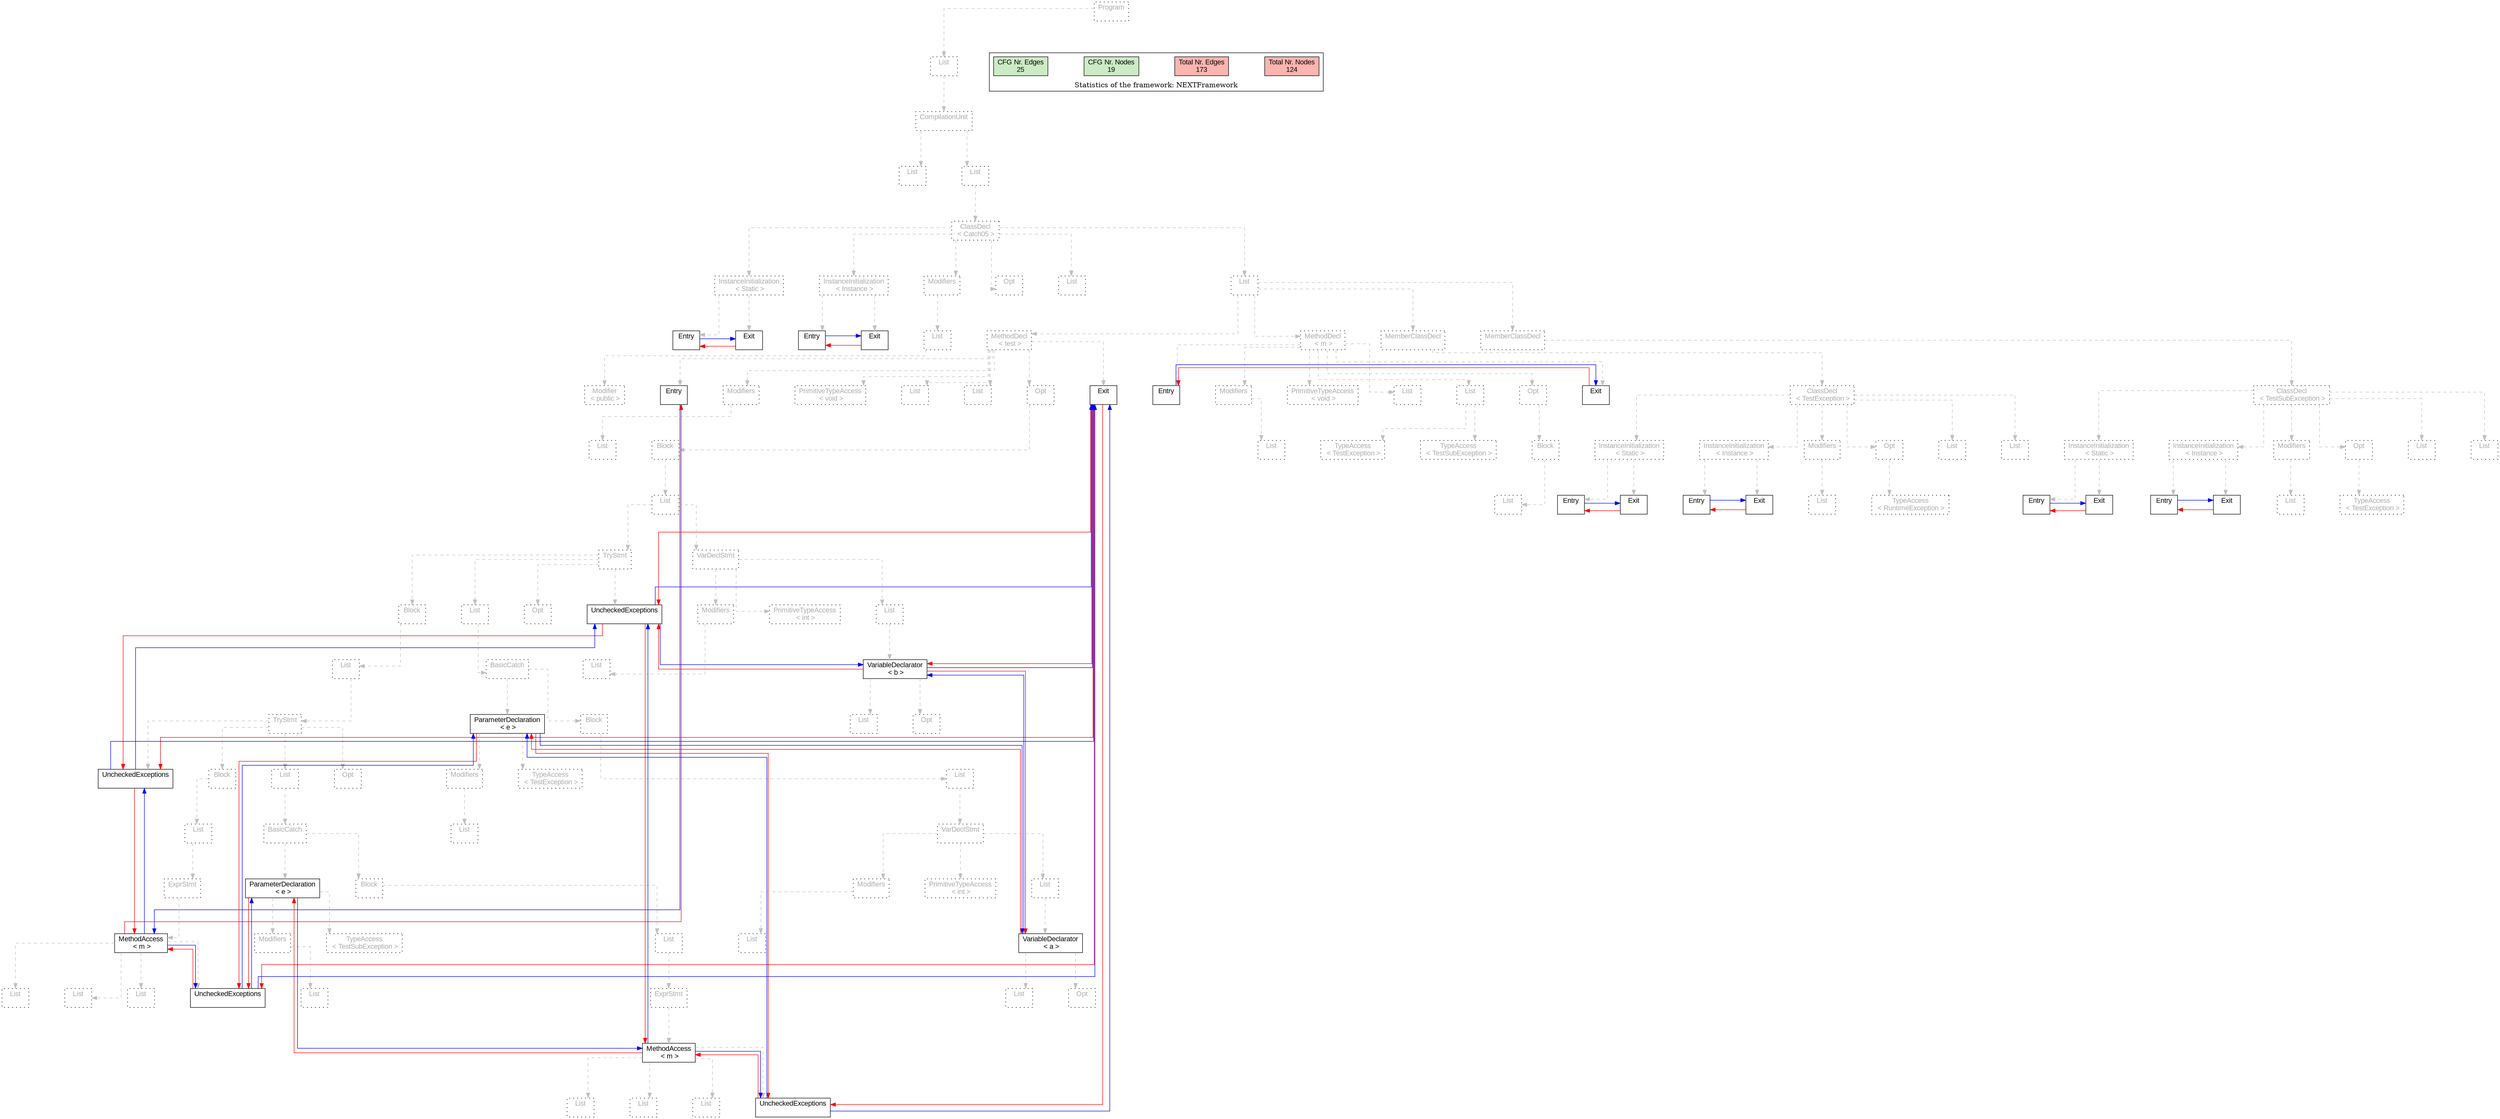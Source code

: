 digraph G {
graph [splines=ortho, nodesep="1", ranksep="1"]
node [shape=rect, fontname=Arial];
{ rank = same; "Program[0]"}
{ rank = same; "List[1]"}
{ rank = same; "CompilationUnit[2]"}
{ rank = same; "List[3]"; "List[4]"}
{ rank = same; "ClassDecl[5]"}
{ rank = same; "Modifiers[22]"; "Opt[25]"; "List[26]"; "List[27]"; "InstanceInitialization[6]"; "InstanceInitialization[14]"}
{ rank = same; "List[23]"; "MethodDecl[28]"; "MethodDecl[92]"; "MemberClassDecl[104]"; "MemberClassDecl[128]"; "Entry[7]"; "Exit[8]"; "Entry[15]"; "Exit[16]"}
{ rank = same; "Modifier[24]"; "Entry[29]"; "Modifiers[30]"; "PrimitiveTypeAccess[32]"; "List[33]"; "List[34]"; "Opt[35]"; "Exit[36]"; "Entry[93]"; "Modifiers[94]"; "PrimitiveTypeAccess[96]"; "List[97]"; "List[98]"; "Opt[101]"; "Exit[102]"; "ClassDecl[105]"; "ClassDecl[129]"}
{ rank = same; "List[31]"; "Block[36]"; "List[95]"; "TypeAccess[99]"; "TypeAccess[100]"; "Block[102]"; "Modifiers[122]"; "Opt[124]"; "List[126]"; "List[127]"; "InstanceInitialization[106]"; "InstanceInitialization[114]"; "Modifiers[146]"; "Opt[148]"; "List[150]"; "List[151]"; "InstanceInitialization[130]"; "InstanceInitialization[138]"}
{ rank = same; "List[37]"; "List[103]"; "List[123]"; "TypeAccess[125]"; "Entry[107]"; "Exit[108]"; "Entry[115]"; "Exit[116]"; "List[147]"; "TypeAccess[149]"; "Entry[131]"; "Exit[132]"; "Entry[139]"; "Exit[140]"}
{ rank = same; "TryStmt[38]"; "VarDeclStmt[84]"}
{ rank = same; "Block[39]"; "List[66]"; "Opt[82]"; "UncheckedExceptions[83]"; "Modifiers[85]"; "PrimitiveTypeAccess[87]"; "List[88]"}
{ rank = same; "List[40]"; "BasicCatch[67]"; "List[86]"; "VariableDeclarator[89]"}
{ rank = same; "TryStmt[41]"; "ParameterDeclaration[68]"; "Block[72]"; "List[90]"; "Opt[91]"}
{ rank = same; "Block[42]"; "List[50]"; "Opt[64]"; "UncheckedExceptions[65]"; "Modifiers[69]"; "TypeAccess[71]"; "List[73]"}
{ rank = same; "List[43]"; "BasicCatch[51]"; "List[70]"; "VarDeclStmt[74]"}
{ rank = same; "MethodAccess[45]"; "Modifiers[53]"; "TypeAccess[55]"; "List[57]"; "List[76]"; "VariableDeclarator[79]"}
{ rank = same; "ExprStmt[44]"; "ParameterDeclaration[52]"; "Block[56]"; "Modifiers[75]"; "PrimitiveTypeAccess[77]"; "List[78]"}
{ rank = same; "MethodAccess[59]"}
{ rank = same; "List[47]"; "List[48]"; "List[49]"; "UncheckedExceptions[46]"; "List[54]"; "ExprStmt[58]"; "List[80]"; "Opt[81]"}
{ rank = same; "List[61]"; "List[62]"; "List[63]"; "UncheckedExceptions[60]"}
"Program[0]" [label="Program\n ", style= dotted   fillcolor="#eeeeee" fontcolor="#aaaaaa"  ]
"List[1]" [label="List\n ", style= dotted   fillcolor="#eeeeee" fontcolor="#aaaaaa"  ]
"CompilationUnit[2]" [label="CompilationUnit\n ", style= dotted   fillcolor="#eeeeee" fontcolor="#aaaaaa"  ]
"List[3]" [label="List\n ", style= dotted   fillcolor="#eeeeee" fontcolor="#aaaaaa"  ]
"List[4]" [label="List\n ", style= dotted   fillcolor="#eeeeee" fontcolor="#aaaaaa"  ]
"ClassDecl[5]" [label="ClassDecl\n < Catch05 >", style= dotted   fillcolor="#eeeeee" fontcolor="#aaaaaa"  ]
"Modifiers[22]" [label="Modifiers\n ", style= dotted   fillcolor="#eeeeee" fontcolor="#aaaaaa"  ]
"List[23]" [label="List\n ", style= dotted   fillcolor="#eeeeee" fontcolor="#aaaaaa"  ]
"Modifier[24]" [label="Modifier\n < public >", style= dotted   fillcolor="#eeeeee" fontcolor="#aaaaaa"  ]
"Opt[25]" [label="Opt\n ", style= dotted   fillcolor="#eeeeee" fontcolor="#aaaaaa"  ]
"List[26]" [label="List\n ", style= dotted   fillcolor="#eeeeee" fontcolor="#aaaaaa"  ]
"List[27]" [label="List\n ", style= dotted   fillcolor="#eeeeee" fontcolor="#aaaaaa"  ]
"MethodDecl[28]" [label="MethodDecl\n < test >", style= dotted   fillcolor="#eeeeee" fontcolor="#aaaaaa"  ]
"Entry[29]" [label="Entry\n ", fillcolor=white   style=filled  ]
"Modifiers[30]" [label="Modifiers\n ", style= dotted   fillcolor="#eeeeee" fontcolor="#aaaaaa"  ]
"List[31]" [label="List\n ", style= dotted   fillcolor="#eeeeee" fontcolor="#aaaaaa"  ]
"PrimitiveTypeAccess[32]" [label="PrimitiveTypeAccess\n < void >", style= dotted   fillcolor="#eeeeee" fontcolor="#aaaaaa"  ]
"List[33]" [label="List\n ", style= dotted   fillcolor="#eeeeee" fontcolor="#aaaaaa"  ]
"List[34]" [label="List\n ", style= dotted   fillcolor="#eeeeee" fontcolor="#aaaaaa"  ]
"Opt[35]" [label="Opt\n ", style= dotted   fillcolor="#eeeeee" fontcolor="#aaaaaa"  ]
"Block[36]" [label="Block\n ", style= dotted   fillcolor="#eeeeee" fontcolor="#aaaaaa"  ]
"List[37]" [label="List\n ", style= dotted   fillcolor="#eeeeee" fontcolor="#aaaaaa"  ]
"TryStmt[38]" [label="TryStmt\n ", style= dotted   fillcolor="#eeeeee" fontcolor="#aaaaaa"  ]
"Block[39]" [label="Block\n ", style= dotted   fillcolor="#eeeeee" fontcolor="#aaaaaa"  ]
"List[40]" [label="List\n ", style= dotted   fillcolor="#eeeeee" fontcolor="#aaaaaa"  ]
"TryStmt[41]" [label="TryStmt\n ", style= dotted   fillcolor="#eeeeee" fontcolor="#aaaaaa"  ]
"Block[42]" [label="Block\n ", style= dotted   fillcolor="#eeeeee" fontcolor="#aaaaaa"  ]
"List[43]" [label="List\n ", style= dotted   fillcolor="#eeeeee" fontcolor="#aaaaaa"  ]
"ExprStmt[44]" [label="ExprStmt\n ", style= dotted   fillcolor="#eeeeee" fontcolor="#aaaaaa"  ]
"MethodAccess[45]" [label="MethodAccess\n < m >", fillcolor=white   style=filled  ]
"List[47]" [label="List\n ", style= dotted   fillcolor="#eeeeee" fontcolor="#aaaaaa"  ]
"List[48]" [label="List\n ", style= dotted   fillcolor="#eeeeee" fontcolor="#aaaaaa"  ]
"List[49]" [label="List\n ", style= dotted   fillcolor="#eeeeee" fontcolor="#aaaaaa"  ]
"UncheckedExceptions[46]" [label="UncheckedExceptions\n ", fillcolor=white   style=filled  ]
"List[50]" [label="List\n ", style= dotted   fillcolor="#eeeeee" fontcolor="#aaaaaa"  ]
"BasicCatch[51]" [label="BasicCatch\n ", style= dotted   fillcolor="#eeeeee" fontcolor="#aaaaaa"  ]
"ParameterDeclaration[52]" [label="ParameterDeclaration\n < e >", fillcolor=white   style=filled  ]
"Modifiers[53]" [label="Modifiers\n ", style= dotted   fillcolor="#eeeeee" fontcolor="#aaaaaa"  ]
"List[54]" [label="List\n ", style= dotted   fillcolor="#eeeeee" fontcolor="#aaaaaa"  ]
"TypeAccess[55]" [label="TypeAccess\n < TestSubException >", style= dotted   fillcolor="#eeeeee" fontcolor="#aaaaaa"  ]
"Block[56]" [label="Block\n ", style= dotted   fillcolor="#eeeeee" fontcolor="#aaaaaa"  ]
"List[57]" [label="List\n ", style= dotted   fillcolor="#eeeeee" fontcolor="#aaaaaa"  ]
"ExprStmt[58]" [label="ExprStmt\n ", style= dotted   fillcolor="#eeeeee" fontcolor="#aaaaaa"  ]
"MethodAccess[59]" [label="MethodAccess\n < m >", fillcolor=white   style=filled  ]
"List[61]" [label="List\n ", style= dotted   fillcolor="#eeeeee" fontcolor="#aaaaaa"  ]
"List[62]" [label="List\n ", style= dotted   fillcolor="#eeeeee" fontcolor="#aaaaaa"  ]
"List[63]" [label="List\n ", style= dotted   fillcolor="#eeeeee" fontcolor="#aaaaaa"  ]
"UncheckedExceptions[60]" [label="UncheckedExceptions\n ", fillcolor=white   style=filled  ]
"Opt[64]" [label="Opt\n ", style= dotted   fillcolor="#eeeeee" fontcolor="#aaaaaa"  ]
"UncheckedExceptions[65]" [label="UncheckedExceptions\n ", fillcolor=white   style=filled  ]
"List[66]" [label="List\n ", style= dotted   fillcolor="#eeeeee" fontcolor="#aaaaaa"  ]
"BasicCatch[67]" [label="BasicCatch\n ", style= dotted   fillcolor="#eeeeee" fontcolor="#aaaaaa"  ]
"ParameterDeclaration[68]" [label="ParameterDeclaration\n < e >", fillcolor=white   style=filled  ]
"Modifiers[69]" [label="Modifiers\n ", style= dotted   fillcolor="#eeeeee" fontcolor="#aaaaaa"  ]
"List[70]" [label="List\n ", style= dotted   fillcolor="#eeeeee" fontcolor="#aaaaaa"  ]
"TypeAccess[71]" [label="TypeAccess\n < TestException >", style= dotted   fillcolor="#eeeeee" fontcolor="#aaaaaa"  ]
"Block[72]" [label="Block\n ", style= dotted   fillcolor="#eeeeee" fontcolor="#aaaaaa"  ]
"List[73]" [label="List\n ", style= dotted   fillcolor="#eeeeee" fontcolor="#aaaaaa"  ]
"VarDeclStmt[74]" [label="VarDeclStmt\n ", style= dotted   fillcolor="#eeeeee" fontcolor="#aaaaaa"  ]
"Modifiers[75]" [label="Modifiers\n ", style= dotted   fillcolor="#eeeeee" fontcolor="#aaaaaa"  ]
"List[76]" [label="List\n ", style= dotted   fillcolor="#eeeeee" fontcolor="#aaaaaa"  ]
"PrimitiveTypeAccess[77]" [label="PrimitiveTypeAccess\n < int >", style= dotted   fillcolor="#eeeeee" fontcolor="#aaaaaa"  ]
"List[78]" [label="List\n ", style= dotted   fillcolor="#eeeeee" fontcolor="#aaaaaa"  ]
"VariableDeclarator[79]" [label="VariableDeclarator\n < a >", fillcolor=white   style=filled  ]
"List[80]" [label="List\n ", style= dotted   fillcolor="#eeeeee" fontcolor="#aaaaaa"  ]
"Opt[81]" [label="Opt\n ", style= dotted   fillcolor="#eeeeee" fontcolor="#aaaaaa"  ]
"Opt[82]" [label="Opt\n ", style= dotted   fillcolor="#eeeeee" fontcolor="#aaaaaa"  ]
"UncheckedExceptions[83]" [label="UncheckedExceptions\n ", fillcolor=white   style=filled  ]
"VarDeclStmt[84]" [label="VarDeclStmt\n ", style= dotted   fillcolor="#eeeeee" fontcolor="#aaaaaa"  ]
"Modifiers[85]" [label="Modifiers\n ", style= dotted   fillcolor="#eeeeee" fontcolor="#aaaaaa"  ]
"List[86]" [label="List\n ", style= dotted   fillcolor="#eeeeee" fontcolor="#aaaaaa"  ]
"PrimitiveTypeAccess[87]" [label="PrimitiveTypeAccess\n < int >", style= dotted   fillcolor="#eeeeee" fontcolor="#aaaaaa"  ]
"List[88]" [label="List\n ", style= dotted   fillcolor="#eeeeee" fontcolor="#aaaaaa"  ]
"VariableDeclarator[89]" [label="VariableDeclarator\n < b >", fillcolor=white   style=filled  ]
"List[90]" [label="List\n ", style= dotted   fillcolor="#eeeeee" fontcolor="#aaaaaa"  ]
"Opt[91]" [label="Opt\n ", style= dotted   fillcolor="#eeeeee" fontcolor="#aaaaaa"  ]
"Exit[36]" [label="Exit\n ", fillcolor=white   style=filled  ]
"MethodDecl[92]" [label="MethodDecl\n < m >", style= dotted   fillcolor="#eeeeee" fontcolor="#aaaaaa"  ]
"Entry[93]" [label="Entry\n ", fillcolor=white   style=filled  ]
"Modifiers[94]" [label="Modifiers\n ", style= dotted   fillcolor="#eeeeee" fontcolor="#aaaaaa"  ]
"List[95]" [label="List\n ", style= dotted   fillcolor="#eeeeee" fontcolor="#aaaaaa"  ]
"PrimitiveTypeAccess[96]" [label="PrimitiveTypeAccess\n < void >", style= dotted   fillcolor="#eeeeee" fontcolor="#aaaaaa"  ]
"List[97]" [label="List\n ", style= dotted   fillcolor="#eeeeee" fontcolor="#aaaaaa"  ]
"List[98]" [label="List\n ", style= dotted   fillcolor="#eeeeee" fontcolor="#aaaaaa"  ]
"TypeAccess[99]" [label="TypeAccess\n < TestException >", style= dotted   fillcolor="#eeeeee" fontcolor="#aaaaaa"  ]
"TypeAccess[100]" [label="TypeAccess\n < TestSubException >", style= dotted   fillcolor="#eeeeee" fontcolor="#aaaaaa"  ]
"Opt[101]" [label="Opt\n ", style= dotted   fillcolor="#eeeeee" fontcolor="#aaaaaa"  ]
"Block[102]" [label="Block\n ", style= dotted   fillcolor="#eeeeee" fontcolor="#aaaaaa"  ]
"List[103]" [label="List\n ", style= dotted   fillcolor="#eeeeee" fontcolor="#aaaaaa"  ]
"Exit[102]" [label="Exit\n ", fillcolor=white   style=filled  ]
"MemberClassDecl[104]" [label="MemberClassDecl\n ", style= dotted   fillcolor="#eeeeee" fontcolor="#aaaaaa"  ]
"ClassDecl[105]" [label="ClassDecl\n < TestException >", style= dotted   fillcolor="#eeeeee" fontcolor="#aaaaaa"  ]
"Modifiers[122]" [label="Modifiers\n ", style= dotted   fillcolor="#eeeeee" fontcolor="#aaaaaa"  ]
"List[123]" [label="List\n ", style= dotted   fillcolor="#eeeeee" fontcolor="#aaaaaa"  ]
"Opt[124]" [label="Opt\n ", style= dotted   fillcolor="#eeeeee" fontcolor="#aaaaaa"  ]
"TypeAccess[125]" [label="TypeAccess\n < RuntimeException >", style= dotted   fillcolor="#eeeeee" fontcolor="#aaaaaa"  ]
"List[126]" [label="List\n ", style= dotted   fillcolor="#eeeeee" fontcolor="#aaaaaa"  ]
"List[127]" [label="List\n ", style= dotted   fillcolor="#eeeeee" fontcolor="#aaaaaa"  ]
"InstanceInitialization[106]" [label="InstanceInitialization\n < Instance >", style= dotted   fillcolor="#eeeeee" fontcolor="#aaaaaa"  ]
"Entry[107]" [label="Entry\n ", fillcolor=white   style=filled  ]
"Exit[108]" [label="Exit\n ", fillcolor=white   style=filled  ]
"InstanceInitialization[114]" [label="InstanceInitialization\n < Static >", style= dotted   fillcolor="#eeeeee" fontcolor="#aaaaaa"  ]
"Entry[115]" [label="Entry\n ", fillcolor=white   style=filled  ]
"Exit[116]" [label="Exit\n ", fillcolor=white   style=filled  ]
"MemberClassDecl[128]" [label="MemberClassDecl\n ", style= dotted   fillcolor="#eeeeee" fontcolor="#aaaaaa"  ]
"ClassDecl[129]" [label="ClassDecl\n < TestSubException >", style= dotted   fillcolor="#eeeeee" fontcolor="#aaaaaa"  ]
"Modifiers[146]" [label="Modifiers\n ", style= dotted   fillcolor="#eeeeee" fontcolor="#aaaaaa"  ]
"List[147]" [label="List\n ", style= dotted   fillcolor="#eeeeee" fontcolor="#aaaaaa"  ]
"Opt[148]" [label="Opt\n ", style= dotted   fillcolor="#eeeeee" fontcolor="#aaaaaa"  ]
"TypeAccess[149]" [label="TypeAccess\n < TestException >", style= dotted   fillcolor="#eeeeee" fontcolor="#aaaaaa"  ]
"List[150]" [label="List\n ", style= dotted   fillcolor="#eeeeee" fontcolor="#aaaaaa"  ]
"List[151]" [label="List\n ", style= dotted   fillcolor="#eeeeee" fontcolor="#aaaaaa"  ]
"InstanceInitialization[130]" [label="InstanceInitialization\n < Instance >", style= dotted   fillcolor="#eeeeee" fontcolor="#aaaaaa"  ]
"Entry[131]" [label="Entry\n ", fillcolor=white   style=filled  ]
"Exit[132]" [label="Exit\n ", fillcolor=white   style=filled  ]
"InstanceInitialization[138]" [label="InstanceInitialization\n < Static >", style= dotted   fillcolor="#eeeeee" fontcolor="#aaaaaa"  ]
"Entry[139]" [label="Entry\n ", fillcolor=white   style=filled  ]
"Exit[140]" [label="Exit\n ", fillcolor=white   style=filled  ]
"InstanceInitialization[6]" [label="InstanceInitialization\n < Instance >", style= dotted   fillcolor="#eeeeee" fontcolor="#aaaaaa"  ]
"Entry[7]" [label="Entry\n ", fillcolor=white   style=filled  ]
"Exit[8]" [label="Exit\n ", fillcolor=white   style=filled  ]
"InstanceInitialization[14]" [label="InstanceInitialization\n < Static >", style= dotted   fillcolor="#eeeeee" fontcolor="#aaaaaa"  ]
"Entry[15]" [label="Entry\n ", fillcolor=white   style=filled  ]
"Exit[16]" [label="Exit\n ", fillcolor=white   style=filled  ]
"CompilationUnit[2]" -> "List[3]" [style=dashed, color=gray]
"List[23]" -> "Modifier[24]" [style=dashed, color=gray]
"Modifiers[22]" -> "List[23]" [style=dashed, color=gray]
"ClassDecl[5]" -> "Modifiers[22]" [style=dashed, color=gray]
"ClassDecl[5]" -> "Opt[25]" [style=dashed, color=gray]
"ClassDecl[5]" -> "List[26]" [style=dashed, color=gray]
"MethodDecl[28]" -> "Entry[29]" [style=dashed, color=gray]
"Modifiers[30]" -> "List[31]" [style=dashed, color=gray]
"MethodDecl[28]" -> "Modifiers[30]" [style=dashed, color=gray]
"MethodDecl[28]" -> "PrimitiveTypeAccess[32]" [style=dashed, color=gray]
"MethodDecl[28]" -> "List[33]" [style=dashed, color=gray]
"MethodDecl[28]" -> "List[34]" [style=dashed, color=gray]
"MethodAccess[45]" -> "List[47]" [style=dashed, color=gray]
"MethodAccess[45]" -> "List[48]" [style=dashed, color=gray]
"MethodAccess[45]" -> "List[49]" [style=dashed, color=gray]
"MethodAccess[45]" -> "UncheckedExceptions[46]" [style=dashed, color=gray]
"ExprStmt[44]" -> "MethodAccess[45]" [style=dashed, color=gray]
"List[43]" -> "ExprStmt[44]" [style=dashed, color=gray]
"Block[42]" -> "List[43]" [style=dashed, color=gray]
"TryStmt[41]" -> "Block[42]" [style=dashed, color=gray]
"Modifiers[53]" -> "List[54]" [style=dashed, color=gray]
"ParameterDeclaration[52]" -> "Modifiers[53]" [style=dashed, color=gray]
"ParameterDeclaration[52]" -> "TypeAccess[55]" [style=dashed, color=gray]
"BasicCatch[51]" -> "ParameterDeclaration[52]" [style=dashed, color=gray]
"MethodAccess[59]" -> "List[61]" [style=dashed, color=gray]
"MethodAccess[59]" -> "List[62]" [style=dashed, color=gray]
"MethodAccess[59]" -> "List[63]" [style=dashed, color=gray]
"MethodAccess[59]" -> "UncheckedExceptions[60]" [style=dashed, color=gray]
"ExprStmt[58]" -> "MethodAccess[59]" [style=dashed, color=gray]
"List[57]" -> "ExprStmt[58]" [style=dashed, color=gray]
"Block[56]" -> "List[57]" [style=dashed, color=gray]
"BasicCatch[51]" -> "Block[56]" [style=dashed, color=gray]
"List[50]" -> "BasicCatch[51]" [style=dashed, color=gray]
"TryStmt[41]" -> "List[50]" [style=dashed, color=gray]
"TryStmt[41]" -> "Opt[64]" [style=dashed, color=gray]
"TryStmt[41]" -> "UncheckedExceptions[65]" [style=dashed, color=gray]
"List[40]" -> "TryStmt[41]" [style=dashed, color=gray]
"Block[39]" -> "List[40]" [style=dashed, color=gray]
"TryStmt[38]" -> "Block[39]" [style=dashed, color=gray]
"Modifiers[69]" -> "List[70]" [style=dashed, color=gray]
"ParameterDeclaration[68]" -> "Modifiers[69]" [style=dashed, color=gray]
"ParameterDeclaration[68]" -> "TypeAccess[71]" [style=dashed, color=gray]
"BasicCatch[67]" -> "ParameterDeclaration[68]" [style=dashed, color=gray]
"Modifiers[75]" -> "List[76]" [style=dashed, color=gray]
"VarDeclStmt[74]" -> "Modifiers[75]" [style=dashed, color=gray]
"VarDeclStmt[74]" -> "PrimitiveTypeAccess[77]" [style=dashed, color=gray]
"VariableDeclarator[79]" -> "List[80]" [style=dashed, color=gray]
"VariableDeclarator[79]" -> "Opt[81]" [style=dashed, color=gray]
"List[78]" -> "VariableDeclarator[79]" [style=dashed, color=gray]
"VarDeclStmt[74]" -> "List[78]" [style=dashed, color=gray]
"List[73]" -> "VarDeclStmt[74]" [style=dashed, color=gray]
"Block[72]" -> "List[73]" [style=dashed, color=gray]
"BasicCatch[67]" -> "Block[72]" [style=dashed, color=gray]
"List[66]" -> "BasicCatch[67]" [style=dashed, color=gray]
"TryStmt[38]" -> "List[66]" [style=dashed, color=gray]
"TryStmt[38]" -> "Opt[82]" [style=dashed, color=gray]
"TryStmt[38]" -> "UncheckedExceptions[83]" [style=dashed, color=gray]
"List[37]" -> "TryStmt[38]" [style=dashed, color=gray]
"Modifiers[85]" -> "List[86]" [style=dashed, color=gray]
"VarDeclStmt[84]" -> "Modifiers[85]" [style=dashed, color=gray]
"VarDeclStmt[84]" -> "PrimitiveTypeAccess[87]" [style=dashed, color=gray]
"VariableDeclarator[89]" -> "List[90]" [style=dashed, color=gray]
"VariableDeclarator[89]" -> "Opt[91]" [style=dashed, color=gray]
"List[88]" -> "VariableDeclarator[89]" [style=dashed, color=gray]
"VarDeclStmt[84]" -> "List[88]" [style=dashed, color=gray]
"List[37]" -> "VarDeclStmt[84]" [style=dashed, color=gray]
"Block[36]" -> "List[37]" [style=dashed, color=gray]
"Opt[35]" -> "Block[36]" [style=dashed, color=gray]
"MethodDecl[28]" -> "Opt[35]" [style=dashed, color=gray]
"MethodDecl[28]" -> "Exit[36]" [style=dashed, color=gray]
"List[27]" -> "MethodDecl[28]" [style=dashed, color=gray]
"MethodDecl[92]" -> "Entry[93]" [style=dashed, color=gray]
"Modifiers[94]" -> "List[95]" [style=dashed, color=gray]
"MethodDecl[92]" -> "Modifiers[94]" [style=dashed, color=gray]
"MethodDecl[92]" -> "PrimitiveTypeAccess[96]" [style=dashed, color=gray]
"MethodDecl[92]" -> "List[97]" [style=dashed, color=gray]
"List[98]" -> "TypeAccess[99]" [style=dashed, color=gray]
"List[98]" -> "TypeAccess[100]" [style=dashed, color=gray]
"MethodDecl[92]" -> "List[98]" [style=dashed, color=gray]
"Block[102]" -> "List[103]" [style=dashed, color=gray]
"Opt[101]" -> "Block[102]" [style=dashed, color=gray]
"MethodDecl[92]" -> "Opt[101]" [style=dashed, color=gray]
"MethodDecl[92]" -> "Exit[102]" [style=dashed, color=gray]
"List[27]" -> "MethodDecl[92]" [style=dashed, color=gray]
"Modifiers[122]" -> "List[123]" [style=dashed, color=gray]
"ClassDecl[105]" -> "Modifiers[122]" [style=dashed, color=gray]
"Opt[124]" -> "TypeAccess[125]" [style=dashed, color=gray]
"ClassDecl[105]" -> "Opt[124]" [style=dashed, color=gray]
"ClassDecl[105]" -> "List[126]" [style=dashed, color=gray]
"ClassDecl[105]" -> "List[127]" [style=dashed, color=gray]
"InstanceInitialization[106]" -> "Entry[107]" [style=dashed, color=gray]
"InstanceInitialization[106]" -> "Exit[108]" [style=dashed, color=gray]
"InstanceInitialization[114]" -> "Entry[115]" [style=dashed, color=gray]
"InstanceInitialization[114]" -> "Exit[116]" [style=dashed, color=gray]
"ClassDecl[105]" -> "InstanceInitialization[106]" [style=dashed, color=gray]
"ClassDecl[105]" -> "InstanceInitialization[114]" [style=dashed, color=gray]
"MemberClassDecl[104]" -> "ClassDecl[105]" [style=dashed, color=gray]
"List[27]" -> "MemberClassDecl[104]" [style=dashed, color=gray]
"Modifiers[146]" -> "List[147]" [style=dashed, color=gray]
"ClassDecl[129]" -> "Modifiers[146]" [style=dashed, color=gray]
"Opt[148]" -> "TypeAccess[149]" [style=dashed, color=gray]
"ClassDecl[129]" -> "Opt[148]" [style=dashed, color=gray]
"ClassDecl[129]" -> "List[150]" [style=dashed, color=gray]
"ClassDecl[129]" -> "List[151]" [style=dashed, color=gray]
"InstanceInitialization[130]" -> "Entry[131]" [style=dashed, color=gray]
"InstanceInitialization[130]" -> "Exit[132]" [style=dashed, color=gray]
"InstanceInitialization[138]" -> "Entry[139]" [style=dashed, color=gray]
"InstanceInitialization[138]" -> "Exit[140]" [style=dashed, color=gray]
"ClassDecl[129]" -> "InstanceInitialization[130]" [style=dashed, color=gray]
"ClassDecl[129]" -> "InstanceInitialization[138]" [style=dashed, color=gray]
"MemberClassDecl[128]" -> "ClassDecl[129]" [style=dashed, color=gray]
"List[27]" -> "MemberClassDecl[128]" [style=dashed, color=gray]
"ClassDecl[5]" -> "List[27]" [style=dashed, color=gray]
"InstanceInitialization[6]" -> "Entry[7]" [style=dashed, color=gray]
"InstanceInitialization[6]" -> "Exit[8]" [style=dashed, color=gray]
"InstanceInitialization[14]" -> "Entry[15]" [style=dashed, color=gray]
"InstanceInitialization[14]" -> "Exit[16]" [style=dashed, color=gray]
"ClassDecl[5]" -> "InstanceInitialization[6]" [style=dashed, color=gray]
"ClassDecl[5]" -> "InstanceInitialization[14]" [style=dashed, color=gray]
"List[4]" -> "ClassDecl[5]" [style=dashed, color=gray]
"CompilationUnit[2]" -> "List[4]" [style=dashed, color=gray]
"List[1]" -> "CompilationUnit[2]" [style=dashed, color=gray]
"Program[0]" -> "List[1]" [style=dashed, color=gray]
"Exit[16]" -> "Entry[15]" [color=red, constraint=false]
"Entry[15]" -> "Exit[16]" [color=blue, constraint=false, xlabel=" "] 
"Exit[8]" -> "Entry[7]" [color=red, constraint=false]
"Entry[7]" -> "Exit[8]" [color=blue, constraint=false, xlabel=" "] 
"Exit[36]" -> "UncheckedExceptions[83]" [color=red, constraint=false]
"Exit[36]" -> "UncheckedExceptions[65]" [color=red, constraint=false]
"Exit[36]" -> "UncheckedExceptions[46]" [color=red, constraint=false]
"Exit[36]" -> "UncheckedExceptions[60]" [color=red, constraint=false]
"Exit[36]" -> "VariableDeclarator[89]" [color=red, constraint=false]
"VariableDeclarator[89]" -> "Exit[36]" [color=blue, constraint=false, xlabel=" "] 
"VariableDeclarator[89]" -> "UncheckedExceptions[83]" [color=red, constraint=false]
"VariableDeclarator[89]" -> "VariableDeclarator[79]" [color=red, constraint=false]
"UncheckedExceptions[83]" -> "Exit[36]" [color=blue, constraint=false, xlabel=" "] 
"UncheckedExceptions[83]" -> "VariableDeclarator[89]" [color=blue, constraint=false, xlabel=" "] 
"UncheckedExceptions[83]" -> "UncheckedExceptions[65]" [color=red, constraint=false]
"UncheckedExceptions[83]" -> "MethodAccess[59]" [color=red, constraint=false]
"UncheckedExceptions[65]" -> "Exit[36]" [color=blue, constraint=false, xlabel=" "] 
"UncheckedExceptions[65]" -> "UncheckedExceptions[83]" [color=blue, constraint=false, xlabel=" "] 
"UncheckedExceptions[65]" -> "MethodAccess[45]" [color=red, constraint=false]
"VariableDeclarator[79]" -> "VariableDeclarator[89]" [color=blue, constraint=false, xlabel=" "] 
"VariableDeclarator[79]" -> "ParameterDeclaration[68]" [color=red, constraint=false]
"ParameterDeclaration[68]" -> "VariableDeclarator[79]" [color=blue, constraint=false, xlabel=" "] 
"ParameterDeclaration[68]" -> "UncheckedExceptions[46]" [color=red, constraint=false]
"ParameterDeclaration[68]" -> "UncheckedExceptions[60]" [color=red, constraint=false]
"UncheckedExceptions[60]" -> "ParameterDeclaration[68]" [color=blue, constraint=false, xlabel=" "] 
"UncheckedExceptions[60]" -> "Exit[36]" [color=blue, constraint=false, xlabel=" "] 
"UncheckedExceptions[60]" -> "MethodAccess[59]" [color=red, constraint=false]
"MethodAccess[59]" -> "UncheckedExceptions[83]" [color=blue, constraint=false, xlabel=" "] 
"MethodAccess[59]" -> "UncheckedExceptions[60]" [color=blue, constraint=false, xlabel=" "] 
"MethodAccess[59]" -> "ParameterDeclaration[52]" [color=red, constraint=false]
"ParameterDeclaration[52]" -> "MethodAccess[59]" [color=blue, constraint=false, xlabel=" "] 
"ParameterDeclaration[52]" -> "UncheckedExceptions[46]" [color=red, constraint=false]
"UncheckedExceptions[46]" -> "ParameterDeclaration[52]" [color=blue, constraint=false, xlabel=" "] 
"UncheckedExceptions[46]" -> "ParameterDeclaration[68]" [color=blue, constraint=false, xlabel=" "] 
"UncheckedExceptions[46]" -> "Exit[36]" [color=blue, constraint=false, xlabel=" "] 
"UncheckedExceptions[46]" -> "MethodAccess[45]" [color=red, constraint=false]
"MethodAccess[45]" -> "UncheckedExceptions[65]" [color=blue, constraint=false, xlabel=" "] 
"MethodAccess[45]" -> "UncheckedExceptions[46]" [color=blue, constraint=false, xlabel=" "] 
"MethodAccess[45]" -> "Entry[29]" [color=red, constraint=false]
"Entry[29]" -> "MethodAccess[45]" [color=blue, constraint=false, xlabel=" "] 
"Exit[102]" -> "Entry[93]" [color=red, constraint=false]
"Entry[93]" -> "Exit[102]" [color=blue, constraint=false, xlabel=" "] 
"Exit[116]" -> "Entry[115]" [color=red, constraint=false]
"Entry[115]" -> "Exit[116]" [color=blue, constraint=false, xlabel=" "] 
"Exit[108]" -> "Entry[107]" [color=red, constraint=false]
"Entry[107]" -> "Exit[108]" [color=blue, constraint=false, xlabel=" "] 
"Exit[140]" -> "Entry[139]" [color=red, constraint=false]
"Entry[139]" -> "Exit[140]" [color=blue, constraint=false, xlabel=" "] 
"Exit[132]" -> "Entry[131]" [color=red, constraint=false]
"Entry[131]" -> "Exit[132]" [color=blue, constraint=false, xlabel=" "] 
"List[3]" -> "List[4]" [style=invis]
"InstanceInitialization[14]" -> "InstanceInitialization[6]" -> "Modifiers[22]" -> "Opt[25]" -> "List[26]" -> "List[27]" [style=invis]
"MethodDecl[28]" -> "MethodDecl[92]" -> "MemberClassDecl[104]" -> "MemberClassDecl[128]" [style=invis]
"Entry[29]" -> "Modifiers[30]" -> "PrimitiveTypeAccess[32]" -> "List[33]" -> "List[34]" -> "Opt[35]" -> "Exit[36]" [style=invis]
"TryStmt[38]" -> "VarDeclStmt[84]" [style=invis]
"Block[39]" -> "List[66]" -> "Opt[82]" [style=invis]
"Block[42]" -> "List[50]" -> "Opt[64]" [style=invis]
"ParameterDeclaration[52]" -> "Block[56]" [style=invis]
"Modifiers[53]" -> "TypeAccess[55]" [style=invis]
"ParameterDeclaration[68]" -> "Block[72]" [style=invis]
"Modifiers[69]" -> "TypeAccess[71]" [style=invis]
"Modifiers[75]" -> "PrimitiveTypeAccess[77]" -> "List[78]" [style=invis]
"List[80]" -> "Opt[81]" [style=invis]
"Modifiers[85]" -> "PrimitiveTypeAccess[87]" -> "List[88]" [style=invis]
"List[90]" -> "Opt[91]" [style=invis]
"Entry[93]" -> "Modifiers[94]" -> "PrimitiveTypeAccess[96]" -> "List[97]" -> "List[98]" -> "Opt[101]" -> "Exit[102]" [style=invis]
"TypeAccess[99]" -> "TypeAccess[100]" [style=invis]
"InstanceInitialization[114]" -> "InstanceInitialization[106]" -> "Modifiers[122]" -> "Opt[124]" -> "List[126]" -> "List[127]" [style=invis]
"Entry[107]" -> "Exit[108]" [style=invis]
"Entry[115]" -> "Exit[116]" [style=invis]
"InstanceInitialization[138]" -> "InstanceInitialization[130]" -> "Modifiers[146]" -> "Opt[148]" -> "List[150]" -> "List[151]" [style=invis]
"Entry[131]" -> "Exit[132]" [style=invis]
"Entry[139]" -> "Exit[140]" [style=invis]
"Entry[7]" -> "Exit[8]" [style=invis]
"Entry[15]" -> "Exit[16]" [style=invis]

subgraph cluster_legend {
{node [style=filled, fillcolor=1, colorscheme="pastel13"]
Nodes [label="Total Nr. Nodes
124", fillcolor=1]
Edges [label="Total Nr. Edges
173", fillcolor=1]
NodesCFG [label="CFG Nr. Nodes
19", fillcolor=3]
EdgesCFG [label="CFG Nr. Edges
25", fillcolor=3]
Nodes-> "Program[0]" -> NodesCFG  [style="invis"]
Edges -> "Program[0]" ->EdgesCFG [style="invis"]}
label = "Statistics of the framework: NEXTFramework"
style="solid"
ranksep=0.05
nodesep=0.01
labelloc = b
len=2
}}
